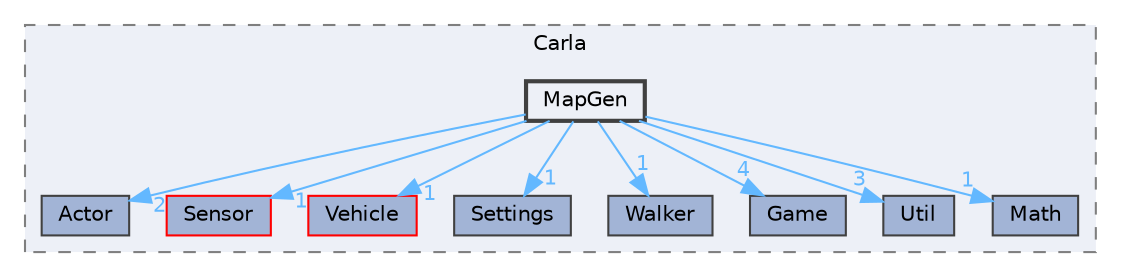 digraph "MapGen"
{
 // INTERACTIVE_SVG=YES
 // LATEX_PDF_SIZE
  bgcolor="transparent";
  edge [fontname=Helvetica,fontsize=10,labelfontname=Helvetica,labelfontsize=10];
  node [fontname=Helvetica,fontsize=10,shape=box,height=0.2,width=0.4];
  compound=true
  subgraph clusterdir_8fc34afb5f07a67966c78bf5319f94ae {
    graph [ bgcolor="#edf0f7", pencolor="grey50", label="Carla", fontname=Helvetica,fontsize=10 style="filled,dashed", URL="dir_8fc34afb5f07a67966c78bf5319f94ae.html",tooltip=""]
  dir_31691989b6ffa820edb06b9eb32cc520 [label="Actor", fillcolor="#a2b4d6", color="grey25", style="filled", URL="dir_31691989b6ffa820edb06b9eb32cc520.html",tooltip=""];
  dir_32df69f29a08a23c97cd630e5cd47b2e [label="Sensor", fillcolor="#a2b4d6", color="red", style="filled", URL="dir_32df69f29a08a23c97cd630e5cd47b2e.html",tooltip=""];
  dir_4d620431c9b0dc62fca23e1ed91a49b6 [label="Vehicle", fillcolor="#a2b4d6", color="red", style="filled", URL="dir_4d620431c9b0dc62fca23e1ed91a49b6.html",tooltip=""];
  dir_61a866aca8f5011fad0bfe0df06e6f79 [label="Settings", fillcolor="#a2b4d6", color="grey25", style="filled", URL="dir_61a866aca8f5011fad0bfe0df06e6f79.html",tooltip=""];
  dir_7a44753a182d2dd0cd15cfa7be7c0c89 [label="Walker", fillcolor="#a2b4d6", color="grey25", style="filled", URL="dir_7a44753a182d2dd0cd15cfa7be7c0c89.html",tooltip=""];
  dir_b708e75f0564cefaa95a07ef1c60fa1d [label="Game", fillcolor="#a2b4d6", color="grey25", style="filled", URL="dir_b708e75f0564cefaa95a07ef1c60fa1d.html",tooltip=""];
  dir_c0211e659583c36c301432102f960843 [label="Util", fillcolor="#a2b4d6", color="grey25", style="filled", URL="dir_c0211e659583c36c301432102f960843.html",tooltip=""];
  dir_f9cdfd101429e27d647f8df664b6ebd1 [label="Math", fillcolor="#a2b4d6", color="grey25", style="filled", URL="dir_f9cdfd101429e27d647f8df664b6ebd1.html",tooltip=""];
  dir_3e9aec868781f29a05b56aecc37cd1a9 [label="MapGen", fillcolor="#edf0f7", color="grey25", style="filled,bold", URL="dir_3e9aec868781f29a05b56aecc37cd1a9.html",tooltip=""];
  }
  dir_3e9aec868781f29a05b56aecc37cd1a9->dir_31691989b6ffa820edb06b9eb32cc520 [headlabel="2", labeldistance=1.5 headhref="dir_000024_000000.html" href="dir_000024_000000.html" color="steelblue1" fontcolor="steelblue1"];
  dir_3e9aec868781f29a05b56aecc37cd1a9->dir_32df69f29a08a23c97cd630e5cd47b2e [headlabel="1", labeldistance=1.5 headhref="dir_000024_000048.html" href="dir_000024_000048.html" color="steelblue1" fontcolor="steelblue1"];
  dir_3e9aec868781f29a05b56aecc37cd1a9->dir_4d620431c9b0dc62fca23e1ed91a49b6 [headlabel="1", labeldistance=1.5 headhref="dir_000024_000071.html" href="dir_000024_000071.html" color="steelblue1" fontcolor="steelblue1"];
  dir_3e9aec868781f29a05b56aecc37cd1a9->dir_61a866aca8f5011fad0bfe0df06e6f79 [headlabel="1", labeldistance=1.5 headhref="dir_000024_000052.html" href="dir_000024_000052.html" color="steelblue1" fontcolor="steelblue1"];
  dir_3e9aec868781f29a05b56aecc37cd1a9->dir_7a44753a182d2dd0cd15cfa7be7c0c89 [headlabel="1", labeldistance=1.5 headhref="dir_000024_000072.html" href="dir_000024_000072.html" color="steelblue1" fontcolor="steelblue1"];
  dir_3e9aec868781f29a05b56aecc37cd1a9->dir_b708e75f0564cefaa95a07ef1c60fa1d [headlabel="4", labeldistance=1.5 headhref="dir_000024_000017.html" href="dir_000024_000017.html" color="steelblue1" fontcolor="steelblue1"];
  dir_3e9aec868781f29a05b56aecc37cd1a9->dir_c0211e659583c36c301432102f960843 [headlabel="3", labeldistance=1.5 headhref="dir_000024_000068.html" href="dir_000024_000068.html" color="steelblue1" fontcolor="steelblue1"];
  dir_3e9aec868781f29a05b56aecc37cd1a9->dir_f9cdfd101429e27d647f8df664b6ebd1 [headlabel="1", labeldistance=1.5 headhref="dir_000024_000026.html" href="dir_000024_000026.html" color="steelblue1" fontcolor="steelblue1"];
}

